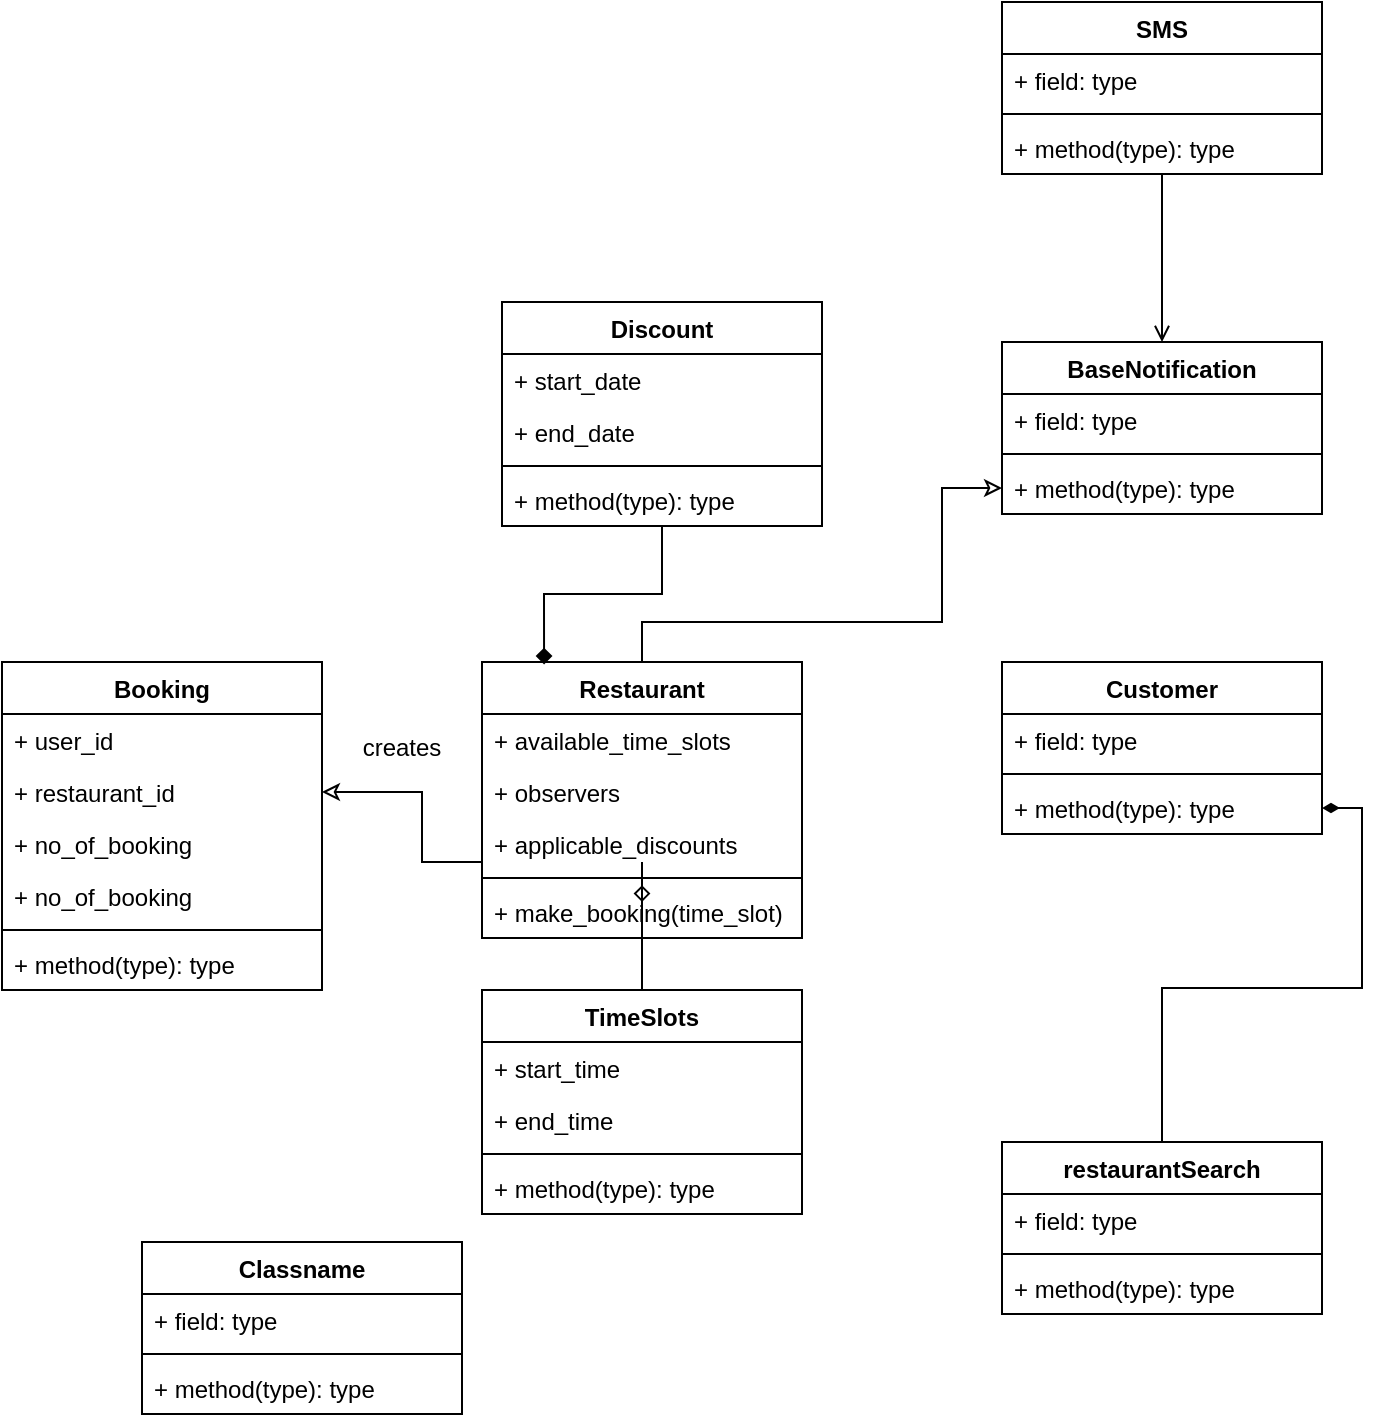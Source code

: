 <mxfile version="13.8.0" type="github"><diagram id="bm9MV4JHI3_9nbdO-kgm" name="Page-1"><mxGraphModel dx="946" dy="1739" grid="1" gridSize="10" guides="1" tooltips="1" connect="1" arrows="1" fold="1" page="1" pageScale="1" pageWidth="850" pageHeight="1100" math="0" shadow="0"><root><mxCell id="0"/><mxCell id="1" parent="0"/><mxCell id="aLGRgd2Ji9mhJNobqZA0-5" value="Classname" style="swimlane;fontStyle=1;align=center;verticalAlign=top;childLayout=stackLayout;horizontal=1;startSize=26;horizontalStack=0;resizeParent=1;resizeParentMax=0;resizeLast=0;collapsible=1;marginBottom=0;" vertex="1" parent="1"><mxGeometry x="110" y="490" width="160" height="86" as="geometry"/></mxCell><mxCell id="aLGRgd2Ji9mhJNobqZA0-6" value="+ field: type" style="text;strokeColor=none;fillColor=none;align=left;verticalAlign=top;spacingLeft=4;spacingRight=4;overflow=hidden;rotatable=0;points=[[0,0.5],[1,0.5]];portConstraint=eastwest;" vertex="1" parent="aLGRgd2Ji9mhJNobqZA0-5"><mxGeometry y="26" width="160" height="26" as="geometry"/></mxCell><mxCell id="aLGRgd2Ji9mhJNobqZA0-7" value="" style="line;strokeWidth=1;fillColor=none;align=left;verticalAlign=middle;spacingTop=-1;spacingLeft=3;spacingRight=3;rotatable=0;labelPosition=right;points=[];portConstraint=eastwest;" vertex="1" parent="aLGRgd2Ji9mhJNobqZA0-5"><mxGeometry y="52" width="160" height="8" as="geometry"/></mxCell><mxCell id="aLGRgd2Ji9mhJNobqZA0-8" value="+ method(type): type" style="text;strokeColor=none;fillColor=none;align=left;verticalAlign=top;spacingLeft=4;spacingRight=4;overflow=hidden;rotatable=0;points=[[0,0.5],[1,0.5]];portConstraint=eastwest;" vertex="1" parent="aLGRgd2Ji9mhJNobqZA0-5"><mxGeometry y="60" width="160" height="26" as="geometry"/></mxCell><mxCell id="aLGRgd2Ji9mhJNobqZA0-17" value="Booking" style="swimlane;fontStyle=1;align=center;verticalAlign=top;childLayout=stackLayout;horizontal=1;startSize=26;horizontalStack=0;resizeParent=1;resizeParentMax=0;resizeLast=0;collapsible=1;marginBottom=0;" vertex="1" parent="1"><mxGeometry x="40" y="200" width="160" height="164" as="geometry"/></mxCell><mxCell id="aLGRgd2Ji9mhJNobqZA0-18" value="+ user_id&#xa;" style="text;strokeColor=none;fillColor=none;align=left;verticalAlign=top;spacingLeft=4;spacingRight=4;overflow=hidden;rotatable=0;points=[[0,0.5],[1,0.5]];portConstraint=eastwest;" vertex="1" parent="aLGRgd2Ji9mhJNobqZA0-17"><mxGeometry y="26" width="160" height="26" as="geometry"/></mxCell><mxCell id="aLGRgd2Ji9mhJNobqZA0-21" value="+ restaurant_id&#xa;" style="text;strokeColor=none;fillColor=none;align=left;verticalAlign=top;spacingLeft=4;spacingRight=4;overflow=hidden;rotatable=0;points=[[0,0.5],[1,0.5]];portConstraint=eastwest;" vertex="1" parent="aLGRgd2Ji9mhJNobqZA0-17"><mxGeometry y="52" width="160" height="26" as="geometry"/></mxCell><mxCell id="aLGRgd2Ji9mhJNobqZA0-22" value="+ no_of_booking&#xa;&#xa;" style="text;strokeColor=none;fillColor=none;align=left;verticalAlign=top;spacingLeft=4;spacingRight=4;overflow=hidden;rotatable=0;points=[[0,0.5],[1,0.5]];portConstraint=eastwest;" vertex="1" parent="aLGRgd2Ji9mhJNobqZA0-17"><mxGeometry y="78" width="160" height="26" as="geometry"/></mxCell><mxCell id="aLGRgd2Ji9mhJNobqZA0-24" value="+ no_of_booking&#xa;&#xa;" style="text;strokeColor=none;fillColor=none;align=left;verticalAlign=top;spacingLeft=4;spacingRight=4;overflow=hidden;rotatable=0;points=[[0,0.5],[1,0.5]];portConstraint=eastwest;" vertex="1" parent="aLGRgd2Ji9mhJNobqZA0-17"><mxGeometry y="104" width="160" height="26" as="geometry"/></mxCell><mxCell id="aLGRgd2Ji9mhJNobqZA0-19" value="" style="line;strokeWidth=1;fillColor=none;align=left;verticalAlign=middle;spacingTop=-1;spacingLeft=3;spacingRight=3;rotatable=0;labelPosition=right;points=[];portConstraint=eastwest;" vertex="1" parent="aLGRgd2Ji9mhJNobqZA0-17"><mxGeometry y="130" width="160" height="8" as="geometry"/></mxCell><mxCell id="aLGRgd2Ji9mhJNobqZA0-20" value="+ method(type): type" style="text;strokeColor=none;fillColor=none;align=left;verticalAlign=top;spacingLeft=4;spacingRight=4;overflow=hidden;rotatable=0;points=[[0,0.5],[1,0.5]];portConstraint=eastwest;" vertex="1" parent="aLGRgd2Ji9mhJNobqZA0-17"><mxGeometry y="138" width="160" height="26" as="geometry"/></mxCell><mxCell id="aLGRgd2Ji9mhJNobqZA0-43" style="edgeStyle=orthogonalEdgeStyle;rounded=0;orthogonalLoop=1;jettySize=auto;html=1;endArrow=classic;endFill=0;" edge="1" parent="1" source="aLGRgd2Ji9mhJNobqZA0-9" target="aLGRgd2Ji9mhJNobqZA0-42"><mxGeometry relative="1" as="geometry"><Array as="points"><mxPoint x="360" y="180"/><mxPoint x="510" y="180"/><mxPoint x="510" y="113"/></Array></mxGeometry></mxCell><mxCell id="aLGRgd2Ji9mhJNobqZA0-44" style="edgeStyle=orthogonalEdgeStyle;rounded=0;orthogonalLoop=1;jettySize=auto;html=1;entryX=1;entryY=0.5;entryDx=0;entryDy=0;endArrow=classic;endFill=0;" edge="1" parent="1" source="aLGRgd2Ji9mhJNobqZA0-9" target="aLGRgd2Ji9mhJNobqZA0-21"><mxGeometry relative="1" as="geometry"><Array as="points"><mxPoint x="250" y="300"/><mxPoint x="250" y="265"/></Array></mxGeometry></mxCell><mxCell id="aLGRgd2Ji9mhJNobqZA0-9" value="Restaurant" style="swimlane;fontStyle=1;align=center;verticalAlign=top;childLayout=stackLayout;horizontal=1;startSize=26;horizontalStack=0;resizeParent=1;resizeParentMax=0;resizeLast=0;collapsible=1;marginBottom=0;" vertex="1" parent="1"><mxGeometry x="280" y="200" width="160" height="138" as="geometry"/></mxCell><mxCell id="aLGRgd2Ji9mhJNobqZA0-10" value="+ available_time_slots" style="text;strokeColor=none;fillColor=none;align=left;verticalAlign=top;spacingLeft=4;spacingRight=4;overflow=hidden;rotatable=0;points=[[0,0.5],[1,0.5]];portConstraint=eastwest;" vertex="1" parent="aLGRgd2Ji9mhJNobqZA0-9"><mxGeometry y="26" width="160" height="26" as="geometry"/></mxCell><mxCell id="aLGRgd2Ji9mhJNobqZA0-38" value="+ observers" style="text;strokeColor=none;fillColor=none;align=left;verticalAlign=top;spacingLeft=4;spacingRight=4;overflow=hidden;rotatable=0;points=[[0,0.5],[1,0.5]];portConstraint=eastwest;" vertex="1" parent="aLGRgd2Ji9mhJNobqZA0-9"><mxGeometry y="52" width="160" height="26" as="geometry"/></mxCell><mxCell id="aLGRgd2Ji9mhJNobqZA0-49" value="+ applicable_discounts" style="text;strokeColor=none;fillColor=none;align=left;verticalAlign=top;spacingLeft=4;spacingRight=4;overflow=hidden;rotatable=0;points=[[0,0.5],[1,0.5]];portConstraint=eastwest;" vertex="1" parent="aLGRgd2Ji9mhJNobqZA0-9"><mxGeometry y="78" width="160" height="26" as="geometry"/></mxCell><mxCell id="aLGRgd2Ji9mhJNobqZA0-11" value="" style="line;strokeWidth=1;fillColor=none;align=left;verticalAlign=middle;spacingTop=-1;spacingLeft=3;spacingRight=3;rotatable=0;labelPosition=right;points=[];portConstraint=eastwest;" vertex="1" parent="aLGRgd2Ji9mhJNobqZA0-9"><mxGeometry y="104" width="160" height="8" as="geometry"/></mxCell><mxCell id="aLGRgd2Ji9mhJNobqZA0-12" value="+ make_booking(time_slot)" style="text;strokeColor=none;fillColor=none;align=left;verticalAlign=top;spacingLeft=4;spacingRight=4;overflow=hidden;rotatable=0;points=[[0,0.5],[1,0.5]];portConstraint=eastwest;" vertex="1" parent="aLGRgd2Ji9mhJNobqZA0-9"><mxGeometry y="112" width="160" height="26" as="geometry"/></mxCell><mxCell id="aLGRgd2Ji9mhJNobqZA0-13" value="Customer" style="swimlane;fontStyle=1;align=center;verticalAlign=top;childLayout=stackLayout;horizontal=1;startSize=26;horizontalStack=0;resizeParent=1;resizeParentMax=0;resizeLast=0;collapsible=1;marginBottom=0;" vertex="1" parent="1"><mxGeometry x="540" y="200" width="160" height="86" as="geometry"/></mxCell><mxCell id="aLGRgd2Ji9mhJNobqZA0-14" value="+ field: type" style="text;strokeColor=none;fillColor=none;align=left;verticalAlign=top;spacingLeft=4;spacingRight=4;overflow=hidden;rotatable=0;points=[[0,0.5],[1,0.5]];portConstraint=eastwest;" vertex="1" parent="aLGRgd2Ji9mhJNobqZA0-13"><mxGeometry y="26" width="160" height="26" as="geometry"/></mxCell><mxCell id="aLGRgd2Ji9mhJNobqZA0-15" value="" style="line;strokeWidth=1;fillColor=none;align=left;verticalAlign=middle;spacingTop=-1;spacingLeft=3;spacingRight=3;rotatable=0;labelPosition=right;points=[];portConstraint=eastwest;" vertex="1" parent="aLGRgd2Ji9mhJNobqZA0-13"><mxGeometry y="52" width="160" height="8" as="geometry"/></mxCell><mxCell id="aLGRgd2Ji9mhJNobqZA0-16" value="+ method(type): type" style="text;strokeColor=none;fillColor=none;align=left;verticalAlign=top;spacingLeft=4;spacingRight=4;overflow=hidden;rotatable=0;points=[[0,0.5],[1,0.5]];portConstraint=eastwest;" vertex="1" parent="aLGRgd2Ji9mhJNobqZA0-13"><mxGeometry y="60" width="160" height="26" as="geometry"/></mxCell><mxCell id="aLGRgd2Ji9mhJNobqZA0-26" style="edgeStyle=orthogonalEdgeStyle;rounded=0;orthogonalLoop=1;jettySize=auto;html=1;endArrow=diamondThin;endFill=1;" edge="1" parent="1" source="aLGRgd2Ji9mhJNobqZA0-1" target="aLGRgd2Ji9mhJNobqZA0-16"><mxGeometry relative="1" as="geometry"/></mxCell><mxCell id="aLGRgd2Ji9mhJNobqZA0-1" value="restaurantSearch" style="swimlane;fontStyle=1;align=center;verticalAlign=top;childLayout=stackLayout;horizontal=1;startSize=26;horizontalStack=0;resizeParent=1;resizeParentMax=0;resizeLast=0;collapsible=1;marginBottom=0;" vertex="1" parent="1"><mxGeometry x="540" y="440" width="160" height="86" as="geometry"/></mxCell><mxCell id="aLGRgd2Ji9mhJNobqZA0-2" value="+ field: type" style="text;strokeColor=none;fillColor=none;align=left;verticalAlign=top;spacingLeft=4;spacingRight=4;overflow=hidden;rotatable=0;points=[[0,0.5],[1,0.5]];portConstraint=eastwest;" vertex="1" parent="aLGRgd2Ji9mhJNobqZA0-1"><mxGeometry y="26" width="160" height="26" as="geometry"/></mxCell><mxCell id="aLGRgd2Ji9mhJNobqZA0-3" value="" style="line;strokeWidth=1;fillColor=none;align=left;verticalAlign=middle;spacingTop=-1;spacingLeft=3;spacingRight=3;rotatable=0;labelPosition=right;points=[];portConstraint=eastwest;" vertex="1" parent="aLGRgd2Ji9mhJNobqZA0-1"><mxGeometry y="52" width="160" height="8" as="geometry"/></mxCell><mxCell id="aLGRgd2Ji9mhJNobqZA0-4" value="+ method(type): type" style="text;strokeColor=none;fillColor=none;align=left;verticalAlign=top;spacingLeft=4;spacingRight=4;overflow=hidden;rotatable=0;points=[[0,0.5],[1,0.5]];portConstraint=eastwest;" vertex="1" parent="aLGRgd2Ji9mhJNobqZA0-1"><mxGeometry y="60" width="160" height="26" as="geometry"/></mxCell><mxCell id="aLGRgd2Ji9mhJNobqZA0-33" style="edgeStyle=orthogonalEdgeStyle;rounded=0;orthogonalLoop=1;jettySize=auto;html=1;endArrow=diamond;endFill=0;" edge="1" parent="1" source="aLGRgd2Ji9mhJNobqZA0-27"><mxGeometry relative="1" as="geometry"><mxPoint x="360" y="320" as="targetPoint"/><Array as="points"><mxPoint x="360" y="300"/><mxPoint x="360" y="300"/></Array></mxGeometry></mxCell><mxCell id="aLGRgd2Ji9mhJNobqZA0-27" value="TimeSlots" style="swimlane;fontStyle=1;align=center;verticalAlign=top;childLayout=stackLayout;horizontal=1;startSize=26;horizontalStack=0;resizeParent=1;resizeParentMax=0;resizeLast=0;collapsible=1;marginBottom=0;" vertex="1" parent="1"><mxGeometry x="280" y="364" width="160" height="112" as="geometry"/></mxCell><mxCell id="aLGRgd2Ji9mhJNobqZA0-28" value="+ start_time&#xa;" style="text;strokeColor=none;fillColor=none;align=left;verticalAlign=top;spacingLeft=4;spacingRight=4;overflow=hidden;rotatable=0;points=[[0,0.5],[1,0.5]];portConstraint=eastwest;" vertex="1" parent="aLGRgd2Ji9mhJNobqZA0-27"><mxGeometry y="26" width="160" height="26" as="geometry"/></mxCell><mxCell id="aLGRgd2Ji9mhJNobqZA0-31" value="+ end_time" style="text;strokeColor=none;fillColor=none;align=left;verticalAlign=top;spacingLeft=4;spacingRight=4;overflow=hidden;rotatable=0;points=[[0,0.5],[1,0.5]];portConstraint=eastwest;" vertex="1" parent="aLGRgd2Ji9mhJNobqZA0-27"><mxGeometry y="52" width="160" height="26" as="geometry"/></mxCell><mxCell id="aLGRgd2Ji9mhJNobqZA0-29" value="" style="line;strokeWidth=1;fillColor=none;align=left;verticalAlign=middle;spacingTop=-1;spacingLeft=3;spacingRight=3;rotatable=0;labelPosition=right;points=[];portConstraint=eastwest;" vertex="1" parent="aLGRgd2Ji9mhJNobqZA0-27"><mxGeometry y="78" width="160" height="8" as="geometry"/></mxCell><mxCell id="aLGRgd2Ji9mhJNobqZA0-30" value="+ method(type): type" style="text;strokeColor=none;fillColor=none;align=left;verticalAlign=top;spacingLeft=4;spacingRight=4;overflow=hidden;rotatable=0;points=[[0,0.5],[1,0.5]];portConstraint=eastwest;" vertex="1" parent="aLGRgd2Ji9mhJNobqZA0-27"><mxGeometry y="86" width="160" height="26" as="geometry"/></mxCell><mxCell id="aLGRgd2Ji9mhJNobqZA0-39" value="BaseNotification" style="swimlane;fontStyle=1;align=center;verticalAlign=top;childLayout=stackLayout;horizontal=1;startSize=26;horizontalStack=0;resizeParent=1;resizeParentMax=0;resizeLast=0;collapsible=1;marginBottom=0;" vertex="1" parent="1"><mxGeometry x="540" y="40" width="160" height="86" as="geometry"/></mxCell><mxCell id="aLGRgd2Ji9mhJNobqZA0-40" value="+ field: type" style="text;strokeColor=none;fillColor=none;align=left;verticalAlign=top;spacingLeft=4;spacingRight=4;overflow=hidden;rotatable=0;points=[[0,0.5],[1,0.5]];portConstraint=eastwest;" vertex="1" parent="aLGRgd2Ji9mhJNobqZA0-39"><mxGeometry y="26" width="160" height="26" as="geometry"/></mxCell><mxCell id="aLGRgd2Ji9mhJNobqZA0-41" value="" style="line;strokeWidth=1;fillColor=none;align=left;verticalAlign=middle;spacingTop=-1;spacingLeft=3;spacingRight=3;rotatable=0;labelPosition=right;points=[];portConstraint=eastwest;" vertex="1" parent="aLGRgd2Ji9mhJNobqZA0-39"><mxGeometry y="52" width="160" height="8" as="geometry"/></mxCell><mxCell id="aLGRgd2Ji9mhJNobqZA0-42" value="+ method(type): type" style="text;strokeColor=none;fillColor=none;align=left;verticalAlign=top;spacingLeft=4;spacingRight=4;overflow=hidden;rotatable=0;points=[[0,0.5],[1,0.5]];portConstraint=eastwest;" vertex="1" parent="aLGRgd2Ji9mhJNobqZA0-39"><mxGeometry y="60" width="160" height="26" as="geometry"/></mxCell><mxCell id="aLGRgd2Ji9mhJNobqZA0-45" value="creates" style="text;html=1;strokeColor=none;fillColor=none;align=center;verticalAlign=middle;whiteSpace=wrap;rounded=0;" vertex="1" parent="1"><mxGeometry x="220" y="233" width="40" height="20" as="geometry"/></mxCell><mxCell id="aLGRgd2Ji9mhJNobqZA0-48" style="edgeStyle=orthogonalEdgeStyle;rounded=0;orthogonalLoop=1;jettySize=auto;html=1;entryX=0.194;entryY=0.009;entryDx=0;entryDy=0;entryPerimeter=0;endArrow=diamond;endFill=1;" edge="1" parent="1" source="aLGRgd2Ji9mhJNobqZA0-34" target="aLGRgd2Ji9mhJNobqZA0-9"><mxGeometry relative="1" as="geometry"/></mxCell><mxCell id="aLGRgd2Ji9mhJNobqZA0-34" value="Discount" style="swimlane;fontStyle=1;align=center;verticalAlign=top;childLayout=stackLayout;horizontal=1;startSize=26;horizontalStack=0;resizeParent=1;resizeParentMax=0;resizeLast=0;collapsible=1;marginBottom=0;" vertex="1" parent="1"><mxGeometry x="290" y="20" width="160" height="112" as="geometry"/></mxCell><mxCell id="aLGRgd2Ji9mhJNobqZA0-35" value="+ start_date&#xa;" style="text;strokeColor=none;fillColor=none;align=left;verticalAlign=top;spacingLeft=4;spacingRight=4;overflow=hidden;rotatable=0;points=[[0,0.5],[1,0.5]];portConstraint=eastwest;" vertex="1" parent="aLGRgd2Ji9mhJNobqZA0-34"><mxGeometry y="26" width="160" height="26" as="geometry"/></mxCell><mxCell id="aLGRgd2Ji9mhJNobqZA0-46" value="+ end_date" style="text;strokeColor=none;fillColor=none;align=left;verticalAlign=top;spacingLeft=4;spacingRight=4;overflow=hidden;rotatable=0;points=[[0,0.5],[1,0.5]];portConstraint=eastwest;" vertex="1" parent="aLGRgd2Ji9mhJNobqZA0-34"><mxGeometry y="52" width="160" height="26" as="geometry"/></mxCell><mxCell id="aLGRgd2Ji9mhJNobqZA0-36" value="" style="line;strokeWidth=1;fillColor=none;align=left;verticalAlign=middle;spacingTop=-1;spacingLeft=3;spacingRight=3;rotatable=0;labelPosition=right;points=[];portConstraint=eastwest;" vertex="1" parent="aLGRgd2Ji9mhJNobqZA0-34"><mxGeometry y="78" width="160" height="8" as="geometry"/></mxCell><mxCell id="aLGRgd2Ji9mhJNobqZA0-37" value="+ method(type): type" style="text;strokeColor=none;fillColor=none;align=left;verticalAlign=top;spacingLeft=4;spacingRight=4;overflow=hidden;rotatable=0;points=[[0,0.5],[1,0.5]];portConstraint=eastwest;" vertex="1" parent="aLGRgd2Ji9mhJNobqZA0-34"><mxGeometry y="86" width="160" height="26" as="geometry"/></mxCell><mxCell id="aLGRgd2Ji9mhJNobqZA0-54" style="edgeStyle=orthogonalEdgeStyle;rounded=0;orthogonalLoop=1;jettySize=auto;html=1;endArrow=open;endFill=0;" edge="1" parent="1" source="aLGRgd2Ji9mhJNobqZA0-50" target="aLGRgd2Ji9mhJNobqZA0-39"><mxGeometry relative="1" as="geometry"/></mxCell><mxCell id="aLGRgd2Ji9mhJNobqZA0-50" value="SMS" style="swimlane;fontStyle=1;align=center;verticalAlign=top;childLayout=stackLayout;horizontal=1;startSize=26;horizontalStack=0;resizeParent=1;resizeParentMax=0;resizeLast=0;collapsible=1;marginBottom=0;" vertex="1" parent="1"><mxGeometry x="540" y="-130" width="160" height="86" as="geometry"/></mxCell><mxCell id="aLGRgd2Ji9mhJNobqZA0-51" value="+ field: type" style="text;strokeColor=none;fillColor=none;align=left;verticalAlign=top;spacingLeft=4;spacingRight=4;overflow=hidden;rotatable=0;points=[[0,0.5],[1,0.5]];portConstraint=eastwest;" vertex="1" parent="aLGRgd2Ji9mhJNobqZA0-50"><mxGeometry y="26" width="160" height="26" as="geometry"/></mxCell><mxCell id="aLGRgd2Ji9mhJNobqZA0-52" value="" style="line;strokeWidth=1;fillColor=none;align=left;verticalAlign=middle;spacingTop=-1;spacingLeft=3;spacingRight=3;rotatable=0;labelPosition=right;points=[];portConstraint=eastwest;" vertex="1" parent="aLGRgd2Ji9mhJNobqZA0-50"><mxGeometry y="52" width="160" height="8" as="geometry"/></mxCell><mxCell id="aLGRgd2Ji9mhJNobqZA0-53" value="+ method(type): type" style="text;strokeColor=none;fillColor=none;align=left;verticalAlign=top;spacingLeft=4;spacingRight=4;overflow=hidden;rotatable=0;points=[[0,0.5],[1,0.5]];portConstraint=eastwest;" vertex="1" parent="aLGRgd2Ji9mhJNobqZA0-50"><mxGeometry y="60" width="160" height="26" as="geometry"/></mxCell></root></mxGraphModel></diagram></mxfile>